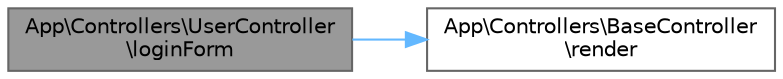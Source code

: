 digraph "App\Controllers\UserController\loginForm"
{
 // LATEX_PDF_SIZE
  bgcolor="transparent";
  edge [fontname=Helvetica,fontsize=10,labelfontname=Helvetica,labelfontsize=10];
  node [fontname=Helvetica,fontsize=10,shape=box,height=0.2,width=0.4];
  rankdir="LR";
  Node1 [id="Node000001",label="App\\Controllers\\UserController\l\\loginForm",height=0.2,width=0.4,color="gray40", fillcolor="grey60", style="filled", fontcolor="black",tooltip=" "];
  Node1 -> Node2 [id="edge1_Node000001_Node000002",color="steelblue1",style="solid",tooltip=" "];
  Node2 [id="Node000002",label="App\\Controllers\\BaseController\l\\render",height=0.2,width=0.4,color="grey40", fillcolor="white", style="filled",URL="$class_app_1_1_controllers_1_1_base_controller.html#a96e8213dc1fca07e08c45a80266e8ac2",tooltip=" "];
}
